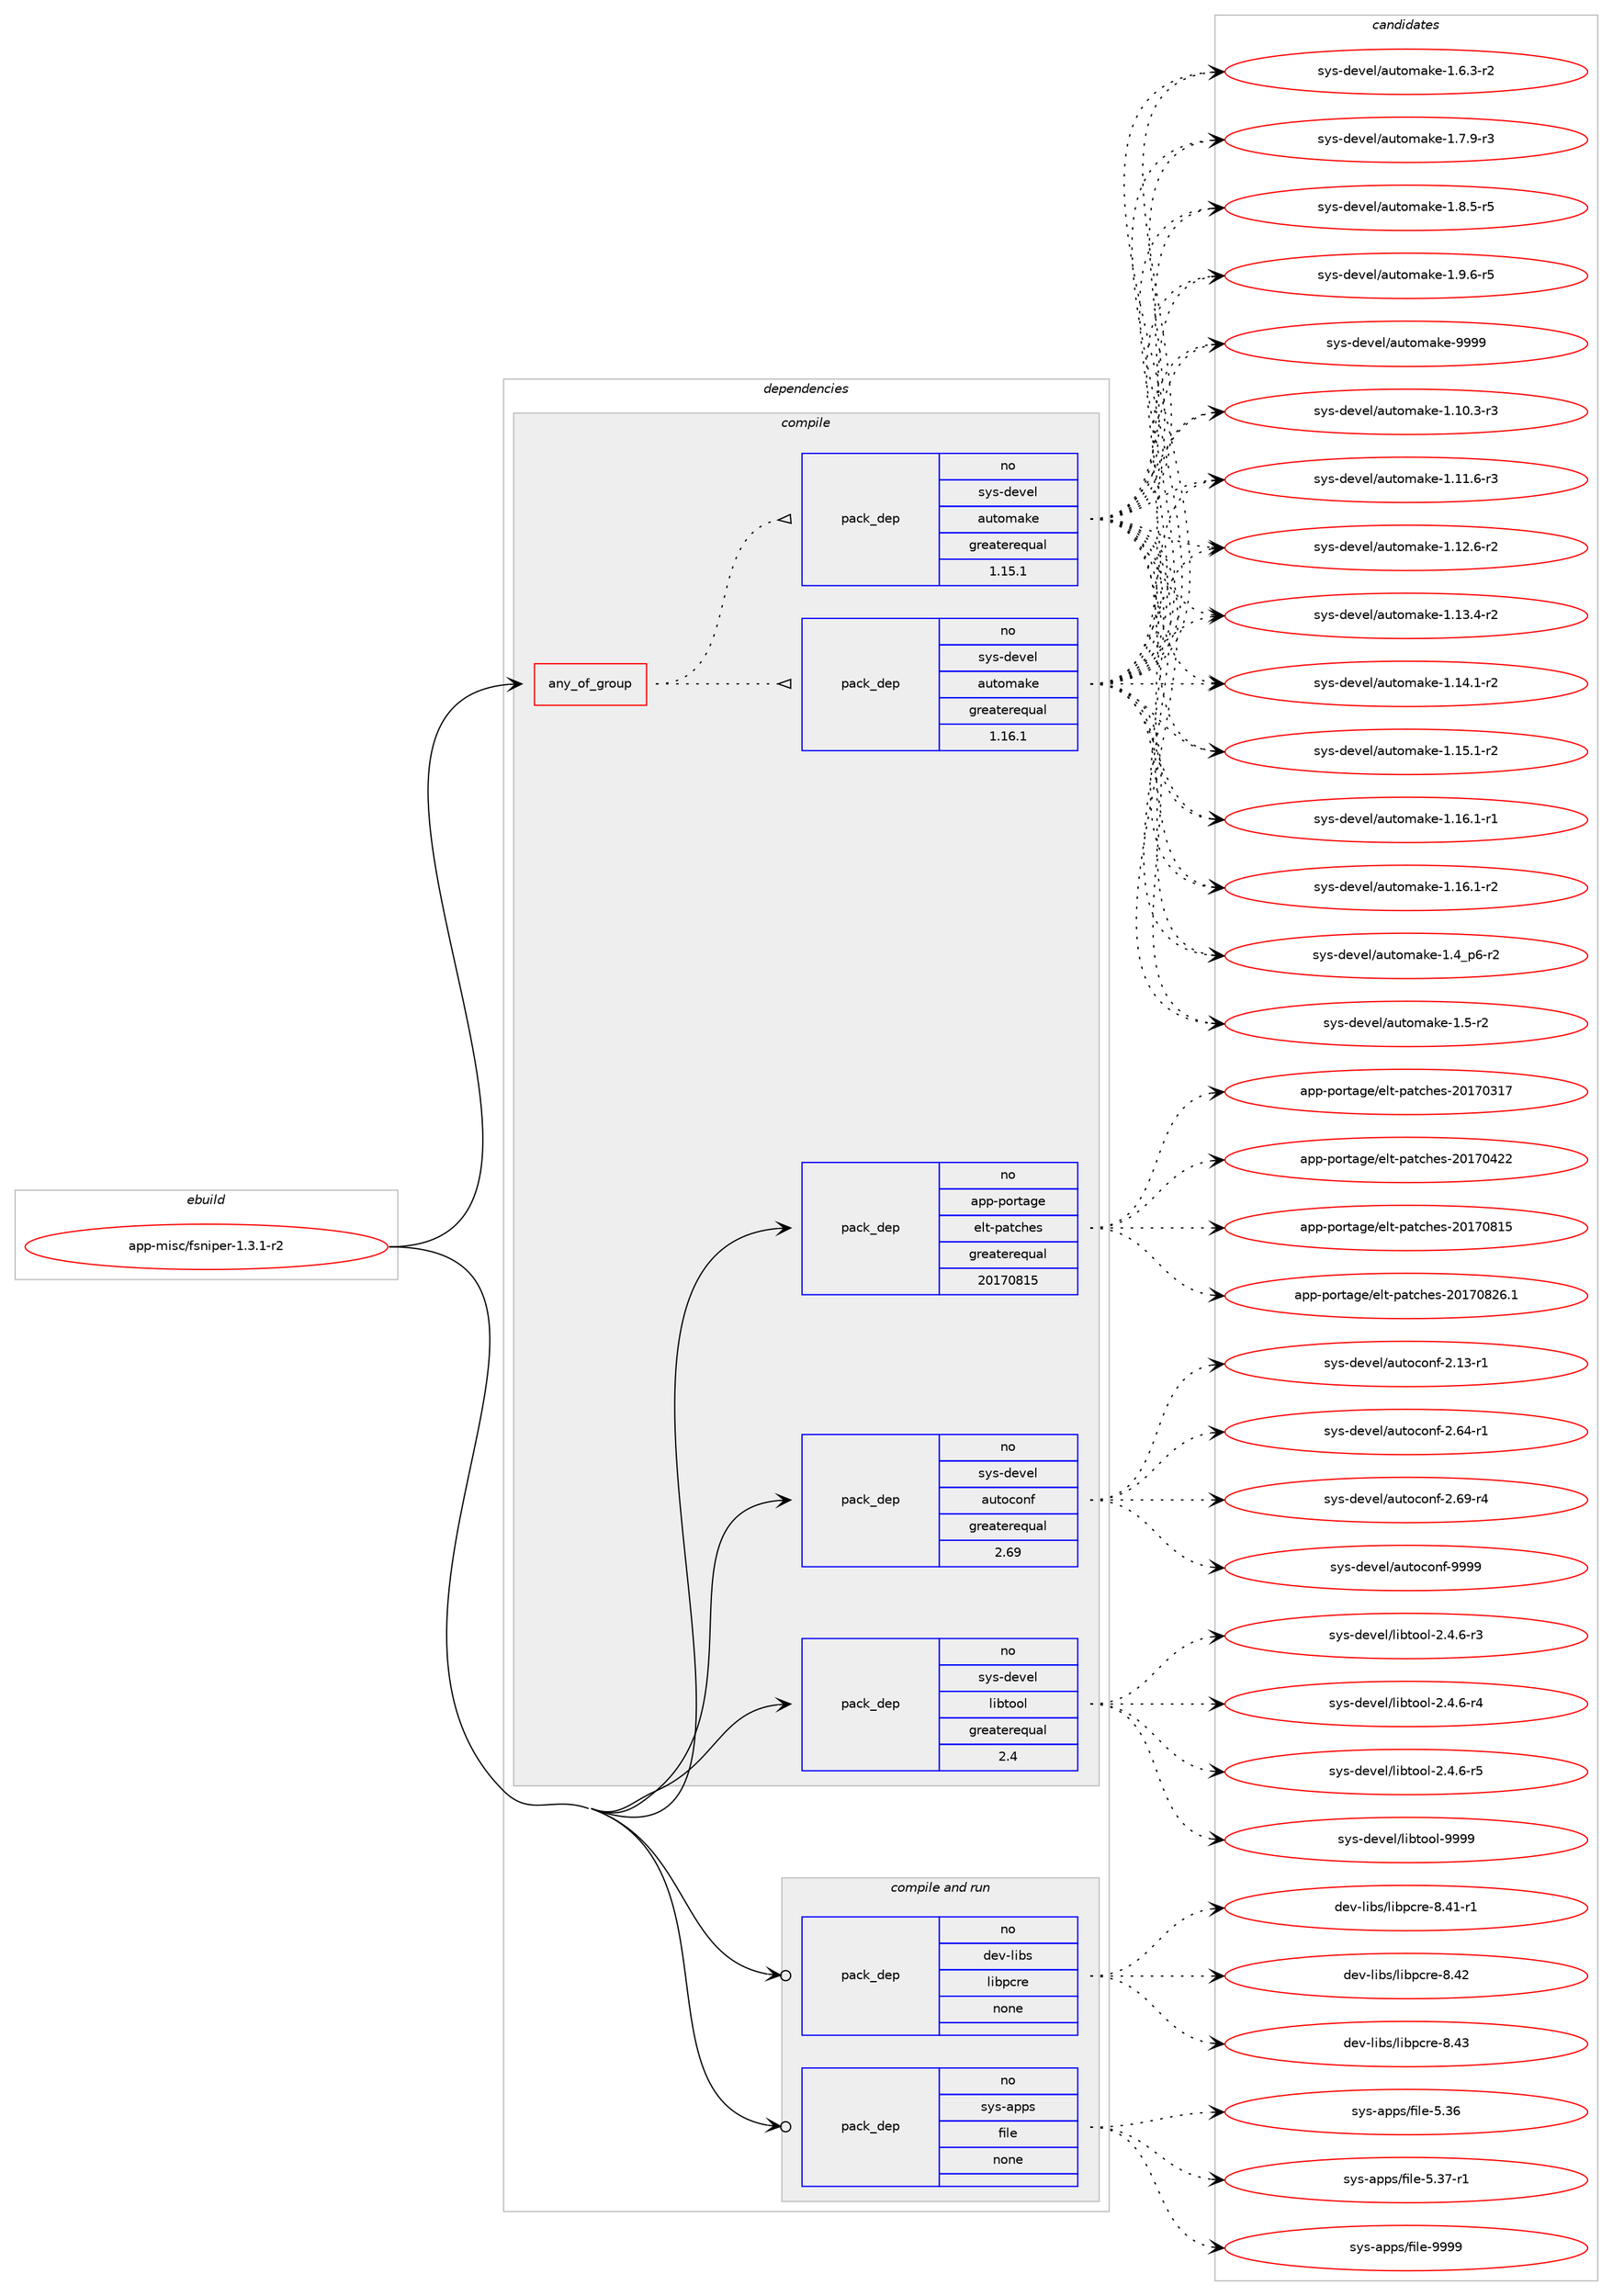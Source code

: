 digraph prolog {

# *************
# Graph options
# *************

newrank=true;
concentrate=true;
compound=true;
graph [rankdir=LR,fontname=Helvetica,fontsize=10,ranksep=1.5];#, ranksep=2.5, nodesep=0.2];
edge  [arrowhead=vee];
node  [fontname=Helvetica,fontsize=10];

# **********
# The ebuild
# **********

subgraph cluster_leftcol {
color=gray;
rank=same;
label=<<i>ebuild</i>>;
id [label="app-misc/fsniper-1.3.1-r2", color=red, width=4, href="../app-misc/fsniper-1.3.1-r2.svg"];
}

# ****************
# The dependencies
# ****************

subgraph cluster_midcol {
color=gray;
label=<<i>dependencies</i>>;
subgraph cluster_compile {
fillcolor="#eeeeee";
style=filled;
label=<<i>compile</i>>;
subgraph any8679 {
dependency498283 [label=<<TABLE BORDER="0" CELLBORDER="1" CELLSPACING="0" CELLPADDING="4"><TR><TD CELLPADDING="10">any_of_group</TD></TR></TABLE>>, shape=none, color=red];subgraph pack370291 {
dependency498284 [label=<<TABLE BORDER="0" CELLBORDER="1" CELLSPACING="0" CELLPADDING="4" WIDTH="220"><TR><TD ROWSPAN="6" CELLPADDING="30">pack_dep</TD></TR><TR><TD WIDTH="110">no</TD></TR><TR><TD>sys-devel</TD></TR><TR><TD>automake</TD></TR><TR><TD>greaterequal</TD></TR><TR><TD>1.16.1</TD></TR></TABLE>>, shape=none, color=blue];
}
dependency498283:e -> dependency498284:w [weight=20,style="dotted",arrowhead="oinv"];
subgraph pack370292 {
dependency498285 [label=<<TABLE BORDER="0" CELLBORDER="1" CELLSPACING="0" CELLPADDING="4" WIDTH="220"><TR><TD ROWSPAN="6" CELLPADDING="30">pack_dep</TD></TR><TR><TD WIDTH="110">no</TD></TR><TR><TD>sys-devel</TD></TR><TR><TD>automake</TD></TR><TR><TD>greaterequal</TD></TR><TR><TD>1.15.1</TD></TR></TABLE>>, shape=none, color=blue];
}
dependency498283:e -> dependency498285:w [weight=20,style="dotted",arrowhead="oinv"];
}
id:e -> dependency498283:w [weight=20,style="solid",arrowhead="vee"];
subgraph pack370293 {
dependency498286 [label=<<TABLE BORDER="0" CELLBORDER="1" CELLSPACING="0" CELLPADDING="4" WIDTH="220"><TR><TD ROWSPAN="6" CELLPADDING="30">pack_dep</TD></TR><TR><TD WIDTH="110">no</TD></TR><TR><TD>app-portage</TD></TR><TR><TD>elt-patches</TD></TR><TR><TD>greaterequal</TD></TR><TR><TD>20170815</TD></TR></TABLE>>, shape=none, color=blue];
}
id:e -> dependency498286:w [weight=20,style="solid",arrowhead="vee"];
subgraph pack370294 {
dependency498287 [label=<<TABLE BORDER="0" CELLBORDER="1" CELLSPACING="0" CELLPADDING="4" WIDTH="220"><TR><TD ROWSPAN="6" CELLPADDING="30">pack_dep</TD></TR><TR><TD WIDTH="110">no</TD></TR><TR><TD>sys-devel</TD></TR><TR><TD>autoconf</TD></TR><TR><TD>greaterequal</TD></TR><TR><TD>2.69</TD></TR></TABLE>>, shape=none, color=blue];
}
id:e -> dependency498287:w [weight=20,style="solid",arrowhead="vee"];
subgraph pack370295 {
dependency498288 [label=<<TABLE BORDER="0" CELLBORDER="1" CELLSPACING="0" CELLPADDING="4" WIDTH="220"><TR><TD ROWSPAN="6" CELLPADDING="30">pack_dep</TD></TR><TR><TD WIDTH="110">no</TD></TR><TR><TD>sys-devel</TD></TR><TR><TD>libtool</TD></TR><TR><TD>greaterequal</TD></TR><TR><TD>2.4</TD></TR></TABLE>>, shape=none, color=blue];
}
id:e -> dependency498288:w [weight=20,style="solid",arrowhead="vee"];
}
subgraph cluster_compileandrun {
fillcolor="#eeeeee";
style=filled;
label=<<i>compile and run</i>>;
subgraph pack370296 {
dependency498289 [label=<<TABLE BORDER="0" CELLBORDER="1" CELLSPACING="0" CELLPADDING="4" WIDTH="220"><TR><TD ROWSPAN="6" CELLPADDING="30">pack_dep</TD></TR><TR><TD WIDTH="110">no</TD></TR><TR><TD>dev-libs</TD></TR><TR><TD>libpcre</TD></TR><TR><TD>none</TD></TR><TR><TD></TD></TR></TABLE>>, shape=none, color=blue];
}
id:e -> dependency498289:w [weight=20,style="solid",arrowhead="odotvee"];
subgraph pack370297 {
dependency498290 [label=<<TABLE BORDER="0" CELLBORDER="1" CELLSPACING="0" CELLPADDING="4" WIDTH="220"><TR><TD ROWSPAN="6" CELLPADDING="30">pack_dep</TD></TR><TR><TD WIDTH="110">no</TD></TR><TR><TD>sys-apps</TD></TR><TR><TD>file</TD></TR><TR><TD>none</TD></TR><TR><TD></TD></TR></TABLE>>, shape=none, color=blue];
}
id:e -> dependency498290:w [weight=20,style="solid",arrowhead="odotvee"];
}
subgraph cluster_run {
fillcolor="#eeeeee";
style=filled;
label=<<i>run</i>>;
}
}

# **************
# The candidates
# **************

subgraph cluster_choices {
rank=same;
color=gray;
label=<<i>candidates</i>>;

subgraph choice370291 {
color=black;
nodesep=1;
choice11512111545100101118101108479711711611110997107101454946494846514511451 [label="sys-devel/automake-1.10.3-r3", color=red, width=4,href="../sys-devel/automake-1.10.3-r3.svg"];
choice11512111545100101118101108479711711611110997107101454946494946544511451 [label="sys-devel/automake-1.11.6-r3", color=red, width=4,href="../sys-devel/automake-1.11.6-r3.svg"];
choice11512111545100101118101108479711711611110997107101454946495046544511450 [label="sys-devel/automake-1.12.6-r2", color=red, width=4,href="../sys-devel/automake-1.12.6-r2.svg"];
choice11512111545100101118101108479711711611110997107101454946495146524511450 [label="sys-devel/automake-1.13.4-r2", color=red, width=4,href="../sys-devel/automake-1.13.4-r2.svg"];
choice11512111545100101118101108479711711611110997107101454946495246494511450 [label="sys-devel/automake-1.14.1-r2", color=red, width=4,href="../sys-devel/automake-1.14.1-r2.svg"];
choice11512111545100101118101108479711711611110997107101454946495346494511450 [label="sys-devel/automake-1.15.1-r2", color=red, width=4,href="../sys-devel/automake-1.15.1-r2.svg"];
choice11512111545100101118101108479711711611110997107101454946495446494511449 [label="sys-devel/automake-1.16.1-r1", color=red, width=4,href="../sys-devel/automake-1.16.1-r1.svg"];
choice11512111545100101118101108479711711611110997107101454946495446494511450 [label="sys-devel/automake-1.16.1-r2", color=red, width=4,href="../sys-devel/automake-1.16.1-r2.svg"];
choice115121115451001011181011084797117116111109971071014549465295112544511450 [label="sys-devel/automake-1.4_p6-r2", color=red, width=4,href="../sys-devel/automake-1.4_p6-r2.svg"];
choice11512111545100101118101108479711711611110997107101454946534511450 [label="sys-devel/automake-1.5-r2", color=red, width=4,href="../sys-devel/automake-1.5-r2.svg"];
choice115121115451001011181011084797117116111109971071014549465446514511450 [label="sys-devel/automake-1.6.3-r2", color=red, width=4,href="../sys-devel/automake-1.6.3-r2.svg"];
choice115121115451001011181011084797117116111109971071014549465546574511451 [label="sys-devel/automake-1.7.9-r3", color=red, width=4,href="../sys-devel/automake-1.7.9-r3.svg"];
choice115121115451001011181011084797117116111109971071014549465646534511453 [label="sys-devel/automake-1.8.5-r5", color=red, width=4,href="../sys-devel/automake-1.8.5-r5.svg"];
choice115121115451001011181011084797117116111109971071014549465746544511453 [label="sys-devel/automake-1.9.6-r5", color=red, width=4,href="../sys-devel/automake-1.9.6-r5.svg"];
choice115121115451001011181011084797117116111109971071014557575757 [label="sys-devel/automake-9999", color=red, width=4,href="../sys-devel/automake-9999.svg"];
dependency498284:e -> choice11512111545100101118101108479711711611110997107101454946494846514511451:w [style=dotted,weight="100"];
dependency498284:e -> choice11512111545100101118101108479711711611110997107101454946494946544511451:w [style=dotted,weight="100"];
dependency498284:e -> choice11512111545100101118101108479711711611110997107101454946495046544511450:w [style=dotted,weight="100"];
dependency498284:e -> choice11512111545100101118101108479711711611110997107101454946495146524511450:w [style=dotted,weight="100"];
dependency498284:e -> choice11512111545100101118101108479711711611110997107101454946495246494511450:w [style=dotted,weight="100"];
dependency498284:e -> choice11512111545100101118101108479711711611110997107101454946495346494511450:w [style=dotted,weight="100"];
dependency498284:e -> choice11512111545100101118101108479711711611110997107101454946495446494511449:w [style=dotted,weight="100"];
dependency498284:e -> choice11512111545100101118101108479711711611110997107101454946495446494511450:w [style=dotted,weight="100"];
dependency498284:e -> choice115121115451001011181011084797117116111109971071014549465295112544511450:w [style=dotted,weight="100"];
dependency498284:e -> choice11512111545100101118101108479711711611110997107101454946534511450:w [style=dotted,weight="100"];
dependency498284:e -> choice115121115451001011181011084797117116111109971071014549465446514511450:w [style=dotted,weight="100"];
dependency498284:e -> choice115121115451001011181011084797117116111109971071014549465546574511451:w [style=dotted,weight="100"];
dependency498284:e -> choice115121115451001011181011084797117116111109971071014549465646534511453:w [style=dotted,weight="100"];
dependency498284:e -> choice115121115451001011181011084797117116111109971071014549465746544511453:w [style=dotted,weight="100"];
dependency498284:e -> choice115121115451001011181011084797117116111109971071014557575757:w [style=dotted,weight="100"];
}
subgraph choice370292 {
color=black;
nodesep=1;
choice11512111545100101118101108479711711611110997107101454946494846514511451 [label="sys-devel/automake-1.10.3-r3", color=red, width=4,href="../sys-devel/automake-1.10.3-r3.svg"];
choice11512111545100101118101108479711711611110997107101454946494946544511451 [label="sys-devel/automake-1.11.6-r3", color=red, width=4,href="../sys-devel/automake-1.11.6-r3.svg"];
choice11512111545100101118101108479711711611110997107101454946495046544511450 [label="sys-devel/automake-1.12.6-r2", color=red, width=4,href="../sys-devel/automake-1.12.6-r2.svg"];
choice11512111545100101118101108479711711611110997107101454946495146524511450 [label="sys-devel/automake-1.13.4-r2", color=red, width=4,href="../sys-devel/automake-1.13.4-r2.svg"];
choice11512111545100101118101108479711711611110997107101454946495246494511450 [label="sys-devel/automake-1.14.1-r2", color=red, width=4,href="../sys-devel/automake-1.14.1-r2.svg"];
choice11512111545100101118101108479711711611110997107101454946495346494511450 [label="sys-devel/automake-1.15.1-r2", color=red, width=4,href="../sys-devel/automake-1.15.1-r2.svg"];
choice11512111545100101118101108479711711611110997107101454946495446494511449 [label="sys-devel/automake-1.16.1-r1", color=red, width=4,href="../sys-devel/automake-1.16.1-r1.svg"];
choice11512111545100101118101108479711711611110997107101454946495446494511450 [label="sys-devel/automake-1.16.1-r2", color=red, width=4,href="../sys-devel/automake-1.16.1-r2.svg"];
choice115121115451001011181011084797117116111109971071014549465295112544511450 [label="sys-devel/automake-1.4_p6-r2", color=red, width=4,href="../sys-devel/automake-1.4_p6-r2.svg"];
choice11512111545100101118101108479711711611110997107101454946534511450 [label="sys-devel/automake-1.5-r2", color=red, width=4,href="../sys-devel/automake-1.5-r2.svg"];
choice115121115451001011181011084797117116111109971071014549465446514511450 [label="sys-devel/automake-1.6.3-r2", color=red, width=4,href="../sys-devel/automake-1.6.3-r2.svg"];
choice115121115451001011181011084797117116111109971071014549465546574511451 [label="sys-devel/automake-1.7.9-r3", color=red, width=4,href="../sys-devel/automake-1.7.9-r3.svg"];
choice115121115451001011181011084797117116111109971071014549465646534511453 [label="sys-devel/automake-1.8.5-r5", color=red, width=4,href="../sys-devel/automake-1.8.5-r5.svg"];
choice115121115451001011181011084797117116111109971071014549465746544511453 [label="sys-devel/automake-1.9.6-r5", color=red, width=4,href="../sys-devel/automake-1.9.6-r5.svg"];
choice115121115451001011181011084797117116111109971071014557575757 [label="sys-devel/automake-9999", color=red, width=4,href="../sys-devel/automake-9999.svg"];
dependency498285:e -> choice11512111545100101118101108479711711611110997107101454946494846514511451:w [style=dotted,weight="100"];
dependency498285:e -> choice11512111545100101118101108479711711611110997107101454946494946544511451:w [style=dotted,weight="100"];
dependency498285:e -> choice11512111545100101118101108479711711611110997107101454946495046544511450:w [style=dotted,weight="100"];
dependency498285:e -> choice11512111545100101118101108479711711611110997107101454946495146524511450:w [style=dotted,weight="100"];
dependency498285:e -> choice11512111545100101118101108479711711611110997107101454946495246494511450:w [style=dotted,weight="100"];
dependency498285:e -> choice11512111545100101118101108479711711611110997107101454946495346494511450:w [style=dotted,weight="100"];
dependency498285:e -> choice11512111545100101118101108479711711611110997107101454946495446494511449:w [style=dotted,weight="100"];
dependency498285:e -> choice11512111545100101118101108479711711611110997107101454946495446494511450:w [style=dotted,weight="100"];
dependency498285:e -> choice115121115451001011181011084797117116111109971071014549465295112544511450:w [style=dotted,weight="100"];
dependency498285:e -> choice11512111545100101118101108479711711611110997107101454946534511450:w [style=dotted,weight="100"];
dependency498285:e -> choice115121115451001011181011084797117116111109971071014549465446514511450:w [style=dotted,weight="100"];
dependency498285:e -> choice115121115451001011181011084797117116111109971071014549465546574511451:w [style=dotted,weight="100"];
dependency498285:e -> choice115121115451001011181011084797117116111109971071014549465646534511453:w [style=dotted,weight="100"];
dependency498285:e -> choice115121115451001011181011084797117116111109971071014549465746544511453:w [style=dotted,weight="100"];
dependency498285:e -> choice115121115451001011181011084797117116111109971071014557575757:w [style=dotted,weight="100"];
}
subgraph choice370293 {
color=black;
nodesep=1;
choice97112112451121111141169710310147101108116451129711699104101115455048495548514955 [label="app-portage/elt-patches-20170317", color=red, width=4,href="../app-portage/elt-patches-20170317.svg"];
choice97112112451121111141169710310147101108116451129711699104101115455048495548525050 [label="app-portage/elt-patches-20170422", color=red, width=4,href="../app-portage/elt-patches-20170422.svg"];
choice97112112451121111141169710310147101108116451129711699104101115455048495548564953 [label="app-portage/elt-patches-20170815", color=red, width=4,href="../app-portage/elt-patches-20170815.svg"];
choice971121124511211111411697103101471011081164511297116991041011154550484955485650544649 [label="app-portage/elt-patches-20170826.1", color=red, width=4,href="../app-portage/elt-patches-20170826.1.svg"];
dependency498286:e -> choice97112112451121111141169710310147101108116451129711699104101115455048495548514955:w [style=dotted,weight="100"];
dependency498286:e -> choice97112112451121111141169710310147101108116451129711699104101115455048495548525050:w [style=dotted,weight="100"];
dependency498286:e -> choice97112112451121111141169710310147101108116451129711699104101115455048495548564953:w [style=dotted,weight="100"];
dependency498286:e -> choice971121124511211111411697103101471011081164511297116991041011154550484955485650544649:w [style=dotted,weight="100"];
}
subgraph choice370294 {
color=black;
nodesep=1;
choice1151211154510010111810110847971171161119911111010245504649514511449 [label="sys-devel/autoconf-2.13-r1", color=red, width=4,href="../sys-devel/autoconf-2.13-r1.svg"];
choice1151211154510010111810110847971171161119911111010245504654524511449 [label="sys-devel/autoconf-2.64-r1", color=red, width=4,href="../sys-devel/autoconf-2.64-r1.svg"];
choice1151211154510010111810110847971171161119911111010245504654574511452 [label="sys-devel/autoconf-2.69-r4", color=red, width=4,href="../sys-devel/autoconf-2.69-r4.svg"];
choice115121115451001011181011084797117116111991111101024557575757 [label="sys-devel/autoconf-9999", color=red, width=4,href="../sys-devel/autoconf-9999.svg"];
dependency498287:e -> choice1151211154510010111810110847971171161119911111010245504649514511449:w [style=dotted,weight="100"];
dependency498287:e -> choice1151211154510010111810110847971171161119911111010245504654524511449:w [style=dotted,weight="100"];
dependency498287:e -> choice1151211154510010111810110847971171161119911111010245504654574511452:w [style=dotted,weight="100"];
dependency498287:e -> choice115121115451001011181011084797117116111991111101024557575757:w [style=dotted,weight="100"];
}
subgraph choice370295 {
color=black;
nodesep=1;
choice1151211154510010111810110847108105981161111111084550465246544511451 [label="sys-devel/libtool-2.4.6-r3", color=red, width=4,href="../sys-devel/libtool-2.4.6-r3.svg"];
choice1151211154510010111810110847108105981161111111084550465246544511452 [label="sys-devel/libtool-2.4.6-r4", color=red, width=4,href="../sys-devel/libtool-2.4.6-r4.svg"];
choice1151211154510010111810110847108105981161111111084550465246544511453 [label="sys-devel/libtool-2.4.6-r5", color=red, width=4,href="../sys-devel/libtool-2.4.6-r5.svg"];
choice1151211154510010111810110847108105981161111111084557575757 [label="sys-devel/libtool-9999", color=red, width=4,href="../sys-devel/libtool-9999.svg"];
dependency498288:e -> choice1151211154510010111810110847108105981161111111084550465246544511451:w [style=dotted,weight="100"];
dependency498288:e -> choice1151211154510010111810110847108105981161111111084550465246544511452:w [style=dotted,weight="100"];
dependency498288:e -> choice1151211154510010111810110847108105981161111111084550465246544511453:w [style=dotted,weight="100"];
dependency498288:e -> choice1151211154510010111810110847108105981161111111084557575757:w [style=dotted,weight="100"];
}
subgraph choice370296 {
color=black;
nodesep=1;
choice100101118451081059811547108105981129911410145564652494511449 [label="dev-libs/libpcre-8.41-r1", color=red, width=4,href="../dev-libs/libpcre-8.41-r1.svg"];
choice10010111845108105981154710810598112991141014556465250 [label="dev-libs/libpcre-8.42", color=red, width=4,href="../dev-libs/libpcre-8.42.svg"];
choice10010111845108105981154710810598112991141014556465251 [label="dev-libs/libpcre-8.43", color=red, width=4,href="../dev-libs/libpcre-8.43.svg"];
dependency498289:e -> choice100101118451081059811547108105981129911410145564652494511449:w [style=dotted,weight="100"];
dependency498289:e -> choice10010111845108105981154710810598112991141014556465250:w [style=dotted,weight="100"];
dependency498289:e -> choice10010111845108105981154710810598112991141014556465251:w [style=dotted,weight="100"];
}
subgraph choice370297 {
color=black;
nodesep=1;
choice1151211154597112112115471021051081014553465154 [label="sys-apps/file-5.36", color=red, width=4,href="../sys-apps/file-5.36.svg"];
choice11512111545971121121154710210510810145534651554511449 [label="sys-apps/file-5.37-r1", color=red, width=4,href="../sys-apps/file-5.37-r1.svg"];
choice1151211154597112112115471021051081014557575757 [label="sys-apps/file-9999", color=red, width=4,href="../sys-apps/file-9999.svg"];
dependency498290:e -> choice1151211154597112112115471021051081014553465154:w [style=dotted,weight="100"];
dependency498290:e -> choice11512111545971121121154710210510810145534651554511449:w [style=dotted,weight="100"];
dependency498290:e -> choice1151211154597112112115471021051081014557575757:w [style=dotted,weight="100"];
}
}

}
